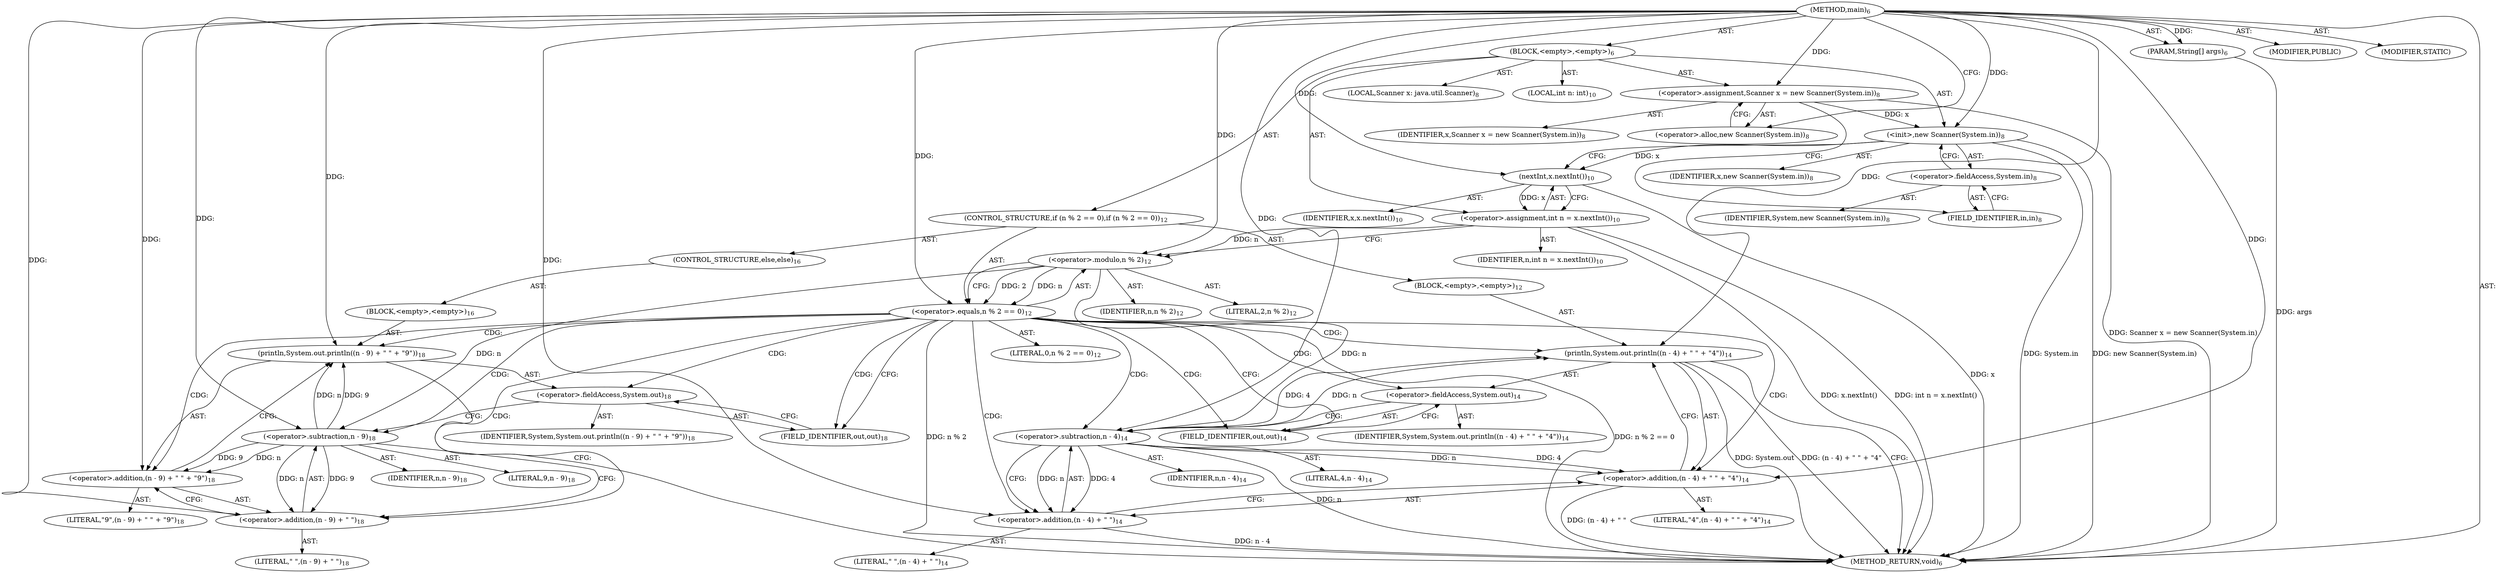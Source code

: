 digraph "main" {  
"19" [label = <(METHOD,main)<SUB>6</SUB>> ]
"20" [label = <(PARAM,String[] args)<SUB>6</SUB>> ]
"21" [label = <(BLOCK,&lt;empty&gt;,&lt;empty&gt;)<SUB>6</SUB>> ]
"4" [label = <(LOCAL,Scanner x: java.util.Scanner)<SUB>8</SUB>> ]
"22" [label = <(&lt;operator&gt;.assignment,Scanner x = new Scanner(System.in))<SUB>8</SUB>> ]
"23" [label = <(IDENTIFIER,x,Scanner x = new Scanner(System.in))<SUB>8</SUB>> ]
"24" [label = <(&lt;operator&gt;.alloc,new Scanner(System.in))<SUB>8</SUB>> ]
"25" [label = <(&lt;init&gt;,new Scanner(System.in))<SUB>8</SUB>> ]
"3" [label = <(IDENTIFIER,x,new Scanner(System.in))<SUB>8</SUB>> ]
"26" [label = <(&lt;operator&gt;.fieldAccess,System.in)<SUB>8</SUB>> ]
"27" [label = <(IDENTIFIER,System,new Scanner(System.in))<SUB>8</SUB>> ]
"28" [label = <(FIELD_IDENTIFIER,in,in)<SUB>8</SUB>> ]
"29" [label = <(LOCAL,int n: int)<SUB>10</SUB>> ]
"30" [label = <(&lt;operator&gt;.assignment,int n = x.nextInt())<SUB>10</SUB>> ]
"31" [label = <(IDENTIFIER,n,int n = x.nextInt())<SUB>10</SUB>> ]
"32" [label = <(nextInt,x.nextInt())<SUB>10</SUB>> ]
"33" [label = <(IDENTIFIER,x,x.nextInt())<SUB>10</SUB>> ]
"34" [label = <(CONTROL_STRUCTURE,if (n % 2 == 0),if (n % 2 == 0))<SUB>12</SUB>> ]
"35" [label = <(&lt;operator&gt;.equals,n % 2 == 0)<SUB>12</SUB>> ]
"36" [label = <(&lt;operator&gt;.modulo,n % 2)<SUB>12</SUB>> ]
"37" [label = <(IDENTIFIER,n,n % 2)<SUB>12</SUB>> ]
"38" [label = <(LITERAL,2,n % 2)<SUB>12</SUB>> ]
"39" [label = <(LITERAL,0,n % 2 == 0)<SUB>12</SUB>> ]
"40" [label = <(BLOCK,&lt;empty&gt;,&lt;empty&gt;)<SUB>12</SUB>> ]
"41" [label = <(println,System.out.println((n - 4) + &quot; &quot; + &quot;4&quot;))<SUB>14</SUB>> ]
"42" [label = <(&lt;operator&gt;.fieldAccess,System.out)<SUB>14</SUB>> ]
"43" [label = <(IDENTIFIER,System,System.out.println((n - 4) + &quot; &quot; + &quot;4&quot;))<SUB>14</SUB>> ]
"44" [label = <(FIELD_IDENTIFIER,out,out)<SUB>14</SUB>> ]
"45" [label = <(&lt;operator&gt;.addition,(n - 4) + &quot; &quot; + &quot;4&quot;)<SUB>14</SUB>> ]
"46" [label = <(&lt;operator&gt;.addition,(n - 4) + &quot; &quot;)<SUB>14</SUB>> ]
"47" [label = <(&lt;operator&gt;.subtraction,n - 4)<SUB>14</SUB>> ]
"48" [label = <(IDENTIFIER,n,n - 4)<SUB>14</SUB>> ]
"49" [label = <(LITERAL,4,n - 4)<SUB>14</SUB>> ]
"50" [label = <(LITERAL,&quot; &quot;,(n - 4) + &quot; &quot;)<SUB>14</SUB>> ]
"51" [label = <(LITERAL,&quot;4&quot;,(n - 4) + &quot; &quot; + &quot;4&quot;)<SUB>14</SUB>> ]
"52" [label = <(CONTROL_STRUCTURE,else,else)<SUB>16</SUB>> ]
"53" [label = <(BLOCK,&lt;empty&gt;,&lt;empty&gt;)<SUB>16</SUB>> ]
"54" [label = <(println,System.out.println((n - 9) + &quot; &quot; + &quot;9&quot;))<SUB>18</SUB>> ]
"55" [label = <(&lt;operator&gt;.fieldAccess,System.out)<SUB>18</SUB>> ]
"56" [label = <(IDENTIFIER,System,System.out.println((n - 9) + &quot; &quot; + &quot;9&quot;))<SUB>18</SUB>> ]
"57" [label = <(FIELD_IDENTIFIER,out,out)<SUB>18</SUB>> ]
"58" [label = <(&lt;operator&gt;.addition,(n - 9) + &quot; &quot; + &quot;9&quot;)<SUB>18</SUB>> ]
"59" [label = <(&lt;operator&gt;.addition,(n - 9) + &quot; &quot;)<SUB>18</SUB>> ]
"60" [label = <(&lt;operator&gt;.subtraction,n - 9)<SUB>18</SUB>> ]
"61" [label = <(IDENTIFIER,n,n - 9)<SUB>18</SUB>> ]
"62" [label = <(LITERAL,9,n - 9)<SUB>18</SUB>> ]
"63" [label = <(LITERAL,&quot; &quot;,(n - 9) + &quot; &quot;)<SUB>18</SUB>> ]
"64" [label = <(LITERAL,&quot;9&quot;,(n - 9) + &quot; &quot; + &quot;9&quot;)<SUB>18</SUB>> ]
"65" [label = <(MODIFIER,PUBLIC)> ]
"66" [label = <(MODIFIER,STATIC)> ]
"67" [label = <(METHOD_RETURN,void)<SUB>6</SUB>> ]
  "19" -> "20"  [ label = "AST: "] 
  "19" -> "21"  [ label = "AST: "] 
  "19" -> "65"  [ label = "AST: "] 
  "19" -> "66"  [ label = "AST: "] 
  "19" -> "67"  [ label = "AST: "] 
  "21" -> "4"  [ label = "AST: "] 
  "21" -> "22"  [ label = "AST: "] 
  "21" -> "25"  [ label = "AST: "] 
  "21" -> "29"  [ label = "AST: "] 
  "21" -> "30"  [ label = "AST: "] 
  "21" -> "34"  [ label = "AST: "] 
  "22" -> "23"  [ label = "AST: "] 
  "22" -> "24"  [ label = "AST: "] 
  "25" -> "3"  [ label = "AST: "] 
  "25" -> "26"  [ label = "AST: "] 
  "26" -> "27"  [ label = "AST: "] 
  "26" -> "28"  [ label = "AST: "] 
  "30" -> "31"  [ label = "AST: "] 
  "30" -> "32"  [ label = "AST: "] 
  "32" -> "33"  [ label = "AST: "] 
  "34" -> "35"  [ label = "AST: "] 
  "34" -> "40"  [ label = "AST: "] 
  "34" -> "52"  [ label = "AST: "] 
  "35" -> "36"  [ label = "AST: "] 
  "35" -> "39"  [ label = "AST: "] 
  "36" -> "37"  [ label = "AST: "] 
  "36" -> "38"  [ label = "AST: "] 
  "40" -> "41"  [ label = "AST: "] 
  "41" -> "42"  [ label = "AST: "] 
  "41" -> "45"  [ label = "AST: "] 
  "42" -> "43"  [ label = "AST: "] 
  "42" -> "44"  [ label = "AST: "] 
  "45" -> "46"  [ label = "AST: "] 
  "45" -> "51"  [ label = "AST: "] 
  "46" -> "47"  [ label = "AST: "] 
  "46" -> "50"  [ label = "AST: "] 
  "47" -> "48"  [ label = "AST: "] 
  "47" -> "49"  [ label = "AST: "] 
  "52" -> "53"  [ label = "AST: "] 
  "53" -> "54"  [ label = "AST: "] 
  "54" -> "55"  [ label = "AST: "] 
  "54" -> "58"  [ label = "AST: "] 
  "55" -> "56"  [ label = "AST: "] 
  "55" -> "57"  [ label = "AST: "] 
  "58" -> "59"  [ label = "AST: "] 
  "58" -> "64"  [ label = "AST: "] 
  "59" -> "60"  [ label = "AST: "] 
  "59" -> "63"  [ label = "AST: "] 
  "60" -> "61"  [ label = "AST: "] 
  "60" -> "62"  [ label = "AST: "] 
  "22" -> "28"  [ label = "CFG: "] 
  "25" -> "32"  [ label = "CFG: "] 
  "30" -> "36"  [ label = "CFG: "] 
  "24" -> "22"  [ label = "CFG: "] 
  "26" -> "25"  [ label = "CFG: "] 
  "32" -> "30"  [ label = "CFG: "] 
  "35" -> "44"  [ label = "CFG: "] 
  "35" -> "57"  [ label = "CFG: "] 
  "28" -> "26"  [ label = "CFG: "] 
  "36" -> "35"  [ label = "CFG: "] 
  "41" -> "67"  [ label = "CFG: "] 
  "42" -> "47"  [ label = "CFG: "] 
  "45" -> "41"  [ label = "CFG: "] 
  "54" -> "67"  [ label = "CFG: "] 
  "44" -> "42"  [ label = "CFG: "] 
  "46" -> "45"  [ label = "CFG: "] 
  "55" -> "60"  [ label = "CFG: "] 
  "58" -> "54"  [ label = "CFG: "] 
  "47" -> "46"  [ label = "CFG: "] 
  "57" -> "55"  [ label = "CFG: "] 
  "59" -> "58"  [ label = "CFG: "] 
  "60" -> "59"  [ label = "CFG: "] 
  "19" -> "24"  [ label = "CFG: "] 
  "20" -> "67"  [ label = "DDG: args"] 
  "22" -> "67"  [ label = "DDG: Scanner x = new Scanner(System.in)"] 
  "25" -> "67"  [ label = "DDG: System.in"] 
  "25" -> "67"  [ label = "DDG: new Scanner(System.in)"] 
  "32" -> "67"  [ label = "DDG: x"] 
  "30" -> "67"  [ label = "DDG: x.nextInt()"] 
  "30" -> "67"  [ label = "DDG: int n = x.nextInt()"] 
  "35" -> "67"  [ label = "DDG: n % 2"] 
  "35" -> "67"  [ label = "DDG: n % 2 == 0"] 
  "41" -> "67"  [ label = "DDG: System.out"] 
  "47" -> "67"  [ label = "DDG: n"] 
  "46" -> "67"  [ label = "DDG: n - 4"] 
  "45" -> "67"  [ label = "DDG: (n - 4) + &quot; &quot;"] 
  "41" -> "67"  [ label = "DDG: (n - 4) + &quot; &quot; + &quot;4&quot;"] 
  "19" -> "20"  [ label = "DDG: "] 
  "19" -> "22"  [ label = "DDG: "] 
  "32" -> "30"  [ label = "DDG: x"] 
  "22" -> "25"  [ label = "DDG: x"] 
  "19" -> "25"  [ label = "DDG: "] 
  "25" -> "32"  [ label = "DDG: x"] 
  "19" -> "32"  [ label = "DDG: "] 
  "36" -> "35"  [ label = "DDG: n"] 
  "36" -> "35"  [ label = "DDG: 2"] 
  "19" -> "35"  [ label = "DDG: "] 
  "30" -> "36"  [ label = "DDG: n"] 
  "19" -> "36"  [ label = "DDG: "] 
  "47" -> "41"  [ label = "DDG: n"] 
  "47" -> "41"  [ label = "DDG: 4"] 
  "19" -> "41"  [ label = "DDG: "] 
  "47" -> "45"  [ label = "DDG: n"] 
  "47" -> "45"  [ label = "DDG: 4"] 
  "19" -> "45"  [ label = "DDG: "] 
  "60" -> "54"  [ label = "DDG: n"] 
  "60" -> "54"  [ label = "DDG: 9"] 
  "19" -> "54"  [ label = "DDG: "] 
  "47" -> "46"  [ label = "DDG: n"] 
  "47" -> "46"  [ label = "DDG: 4"] 
  "19" -> "46"  [ label = "DDG: "] 
  "60" -> "58"  [ label = "DDG: n"] 
  "60" -> "58"  [ label = "DDG: 9"] 
  "19" -> "58"  [ label = "DDG: "] 
  "36" -> "47"  [ label = "DDG: n"] 
  "19" -> "47"  [ label = "DDG: "] 
  "60" -> "59"  [ label = "DDG: n"] 
  "60" -> "59"  [ label = "DDG: 9"] 
  "19" -> "59"  [ label = "DDG: "] 
  "36" -> "60"  [ label = "DDG: n"] 
  "19" -> "60"  [ label = "DDG: "] 
  "35" -> "47"  [ label = "CDG: "] 
  "35" -> "58"  [ label = "CDG: "] 
  "35" -> "60"  [ label = "CDG: "] 
  "35" -> "42"  [ label = "CDG: "] 
  "35" -> "59"  [ label = "CDG: "] 
  "35" -> "57"  [ label = "CDG: "] 
  "35" -> "44"  [ label = "CDG: "] 
  "35" -> "55"  [ label = "CDG: "] 
  "35" -> "46"  [ label = "CDG: "] 
  "35" -> "41"  [ label = "CDG: "] 
  "35" -> "54"  [ label = "CDG: "] 
  "35" -> "45"  [ label = "CDG: "] 
}
